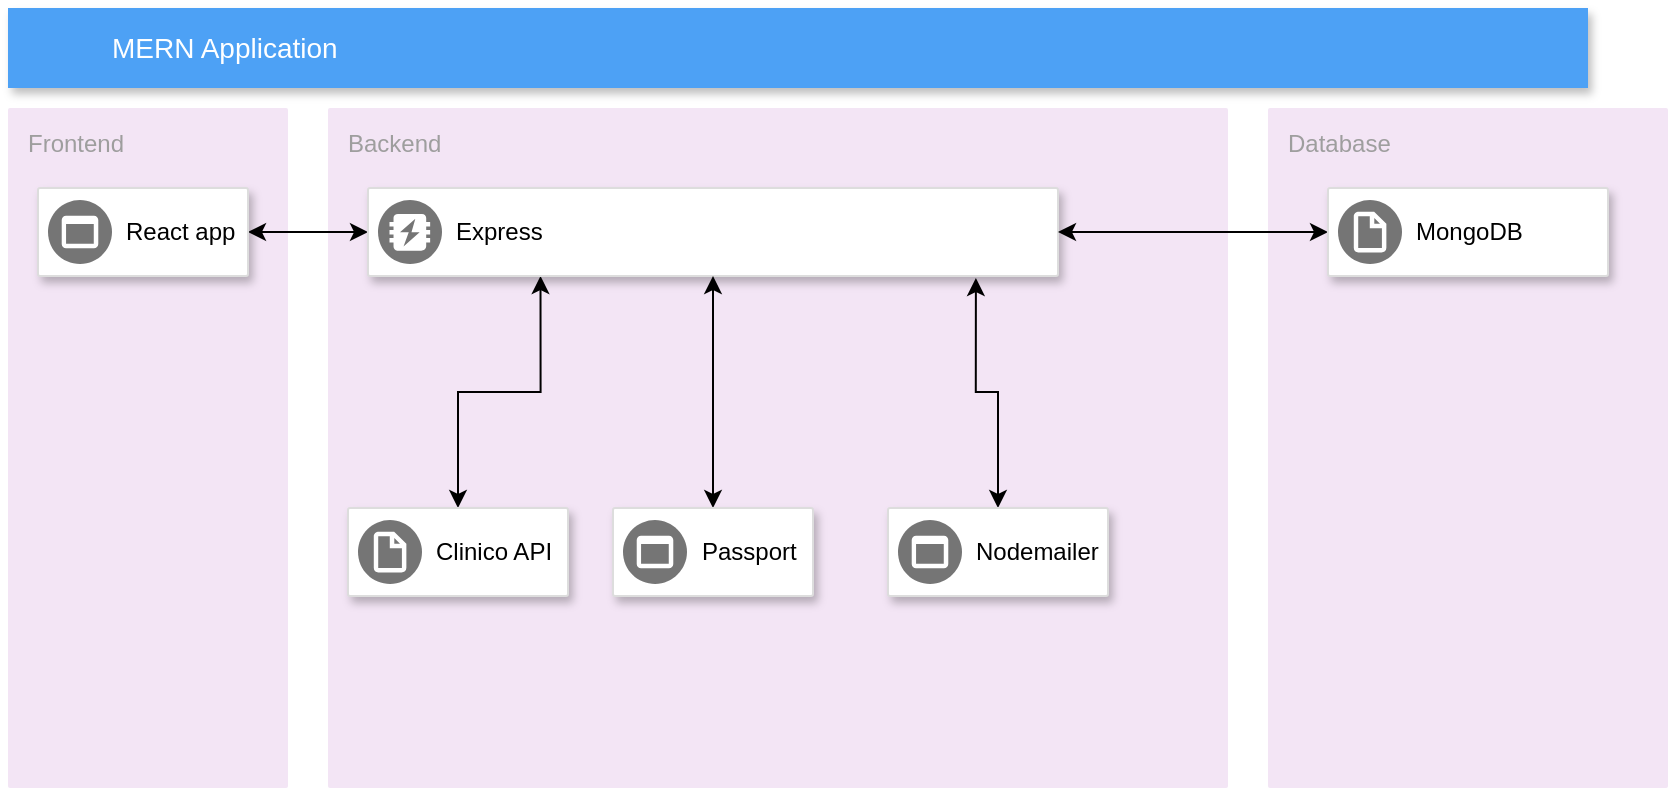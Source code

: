 <mxfile version="13.10.1" type="device"><diagram id="f106602c-feb2-e66a-4537-3a34d633f6aa" name="Page-1"><mxGraphModel dx="1030" dy="595" grid="1" gridSize="10" guides="1" tooltips="1" connect="1" arrows="1" fold="1" page="1" pageScale="1" pageWidth="1169" pageHeight="827" background="#ffffff" math="0" shadow="0"><root><mxCell id="0"/><mxCell id="1" parent="0"/><mxCell id="818" value="MERN Application" style="fillColor=#4DA1F5;strokeColor=none;shadow=1;gradientColor=none;fontSize=14;align=left;spacingLeft=50;fontColor=#ffffff;html=1;" parent="1" vertex="1"><mxGeometry x="220" y="60" width="790" height="40" as="geometry"/></mxCell><mxCell id="GB_Sd73Zm_VoQ3V9-GDu-1017" value="Frontend" style="points=[[0,0,0],[0.25,0,0],[0.5,0,0],[0.75,0,0],[1,0,0],[1,0.25,0],[1,0.5,0],[1,0.75,0],[1,1,0],[0.75,1,0],[0.5,1,0],[0.25,1,0],[0,1,0],[0,0.75,0],[0,0.5,0],[0,0.25,0]];rounded=1;absoluteArcSize=1;arcSize=2;html=1;strokeColor=none;gradientColor=none;shadow=0;dashed=0;fontSize=12;fontColor=#9E9E9E;align=left;verticalAlign=top;spacing=10;spacingTop=-4;fillColor=#F3E5F5;" parent="1" vertex="1"><mxGeometry x="220" y="110" width="140" height="340" as="geometry"/></mxCell><mxCell id="GB_Sd73Zm_VoQ3V9-GDu-1018" value="Backend" style="points=[[0,0,0],[0.25,0,0],[0.5,0,0],[0.75,0,0],[1,0,0],[1,0.25,0],[1,0.5,0],[1,0.75,0],[1,1,0],[0.75,1,0],[0.5,1,0],[0.25,1,0],[0,1,0],[0,0.75,0],[0,0.5,0],[0,0.25,0]];rounded=1;absoluteArcSize=1;arcSize=2;html=1;strokeColor=none;gradientColor=none;shadow=0;dashed=0;fontSize=12;fontColor=#9E9E9E;align=left;verticalAlign=top;spacing=10;spacingTop=-4;fillColor=#F3E5F5;" parent="1" vertex="1"><mxGeometry x="380" y="110" width="450" height="340" as="geometry"/></mxCell><mxCell id="GB_Sd73Zm_VoQ3V9-GDu-1019" value="Database" style="points=[[0,0,0],[0.25,0,0],[0.5,0,0],[0.75,0,0],[1,0,0],[1,0.25,0],[1,0.5,0],[1,0.75,0],[1,1,0],[0.75,1,0],[0.5,1,0],[0.25,1,0],[0,1,0],[0,0.75,0],[0,0.5,0],[0,0.25,0]];rounded=1;absoluteArcSize=1;arcSize=2;html=1;strokeColor=none;gradientColor=none;shadow=0;dashed=0;fontSize=12;fontColor=#9E9E9E;align=left;verticalAlign=top;spacing=10;spacingTop=-4;fillColor=#F3E5F5;" parent="1" vertex="1"><mxGeometry x="850" y="110" width="200" height="340" as="geometry"/></mxCell><mxCell id="r-q3x6jTXLhZf02XiZO2-827" style="edgeStyle=orthogonalEdgeStyle;rounded=0;orthogonalLoop=1;jettySize=auto;html=1;exitX=1;exitY=0.5;exitDx=0;exitDy=0;entryX=0;entryY=0.5;entryDx=0;entryDy=0;startArrow=classic;startFill=1;" edge="1" parent="1" source="GB_Sd73Zm_VoQ3V9-GDu-1020" target="GB_Sd73Zm_VoQ3V9-GDu-1026"><mxGeometry relative="1" as="geometry"/></mxCell><mxCell id="GB_Sd73Zm_VoQ3V9-GDu-1020" value="" style="strokeColor=#dddddd;shadow=1;strokeWidth=1;rounded=1;absoluteArcSize=1;arcSize=2;" parent="1" vertex="1"><mxGeometry x="235" y="150" width="105" height="44" as="geometry"/></mxCell><mxCell id="GB_Sd73Zm_VoQ3V9-GDu-1021" value="React app" style="dashed=0;connectable=0;html=1;fillColor=#757575;strokeColor=none;shape=mxgraph.gcp2.frontend_platform_services;part=1;labelPosition=right;verticalLabelPosition=middle;align=left;verticalAlign=middle;spacingLeft=5;fontSize=12;" parent="GB_Sd73Zm_VoQ3V9-GDu-1020" vertex="1"><mxGeometry y="0.5" width="32" height="32" relative="1" as="geometry"><mxPoint x="5" y="-16" as="offset"/></mxGeometry></mxCell><mxCell id="r-q3x6jTXLhZf02XiZO2-824" style="edgeStyle=orthogonalEdgeStyle;rounded=0;orthogonalLoop=1;jettySize=auto;html=1;exitX=0.5;exitY=0;exitDx=0;exitDy=0;entryX=0.25;entryY=1;entryDx=0;entryDy=0;startArrow=classic;startFill=1;" edge="1" parent="1" source="GB_Sd73Zm_VoQ3V9-GDu-1024" target="GB_Sd73Zm_VoQ3V9-GDu-1026"><mxGeometry relative="1" as="geometry"/></mxCell><mxCell id="GB_Sd73Zm_VoQ3V9-GDu-1024" value="" style="strokeColor=#dddddd;shadow=1;strokeWidth=1;rounded=1;absoluteArcSize=1;arcSize=2;" parent="1" vertex="1"><mxGeometry x="390" y="310" width="110" height="44" as="geometry"/></mxCell><mxCell id="GB_Sd73Zm_VoQ3V9-GDu-1025" value="Clinico API" style="dashed=0;connectable=0;html=1;fillColor=#757575;strokeColor=none;shape=mxgraph.gcp2.virtual_file_system;part=1;labelPosition=right;verticalLabelPosition=middle;align=left;verticalAlign=middle;spacingLeft=5;fontSize=12;" parent="GB_Sd73Zm_VoQ3V9-GDu-1024" vertex="1"><mxGeometry y="0.5" width="32" height="32" relative="1" as="geometry"><mxPoint x="5" y="-16" as="offset"/></mxGeometry></mxCell><mxCell id="GB_Sd73Zm_VoQ3V9-GDu-1026" value="" style="strokeColor=#dddddd;shadow=1;strokeWidth=1;rounded=1;absoluteArcSize=1;arcSize=2;" parent="1" vertex="1"><mxGeometry x="400" y="150" width="345" height="44" as="geometry"/></mxCell><mxCell id="GB_Sd73Zm_VoQ3V9-GDu-1027" value="&lt;div&gt;Express&lt;/div&gt;" style="dashed=0;connectable=0;html=1;fillColor=#757575;strokeColor=none;shape=mxgraph.gcp2.memcache;part=1;labelPosition=right;verticalLabelPosition=middle;align=left;verticalAlign=middle;spacingLeft=5;fontSize=12;" parent="GB_Sd73Zm_VoQ3V9-GDu-1026" vertex="1"><mxGeometry y="0.5" width="32" height="32" relative="1" as="geometry"><mxPoint x="5" y="-16" as="offset"/></mxGeometry></mxCell><mxCell id="r-q3x6jTXLhZf02XiZO2-825" style="edgeStyle=orthogonalEdgeStyle;rounded=0;orthogonalLoop=1;jettySize=auto;html=1;exitX=0.5;exitY=0;exitDx=0;exitDy=0;entryX=0.5;entryY=1;entryDx=0;entryDy=0;startArrow=classic;startFill=1;" edge="1" parent="1" source="r-q3x6jTXLhZf02XiZO2-818" target="GB_Sd73Zm_VoQ3V9-GDu-1026"><mxGeometry relative="1" as="geometry"/></mxCell><mxCell id="r-q3x6jTXLhZf02XiZO2-818" value="" style="strokeColor=#dddddd;shadow=1;strokeWidth=1;rounded=1;absoluteArcSize=1;arcSize=2;" vertex="1" parent="1"><mxGeometry x="522.5" y="310" width="100" height="44" as="geometry"/></mxCell><mxCell id="r-q3x6jTXLhZf02XiZO2-819" value="&lt;div&gt;Passport&lt;/div&gt;" style="dashed=0;connectable=0;html=1;fillColor=#757575;strokeColor=none;shape=mxgraph.gcp2.frontend_platform_services;part=1;labelPosition=right;verticalLabelPosition=middle;align=left;verticalAlign=middle;spacingLeft=5;fontSize=12;" vertex="1" parent="r-q3x6jTXLhZf02XiZO2-818"><mxGeometry y="0.5" width="32" height="32" relative="1" as="geometry"><mxPoint x="5" y="-16" as="offset"/></mxGeometry></mxCell><mxCell id="r-q3x6jTXLhZf02XiZO2-828" style="edgeStyle=orthogonalEdgeStyle;rounded=0;orthogonalLoop=1;jettySize=auto;html=1;exitX=0;exitY=0.5;exitDx=0;exitDy=0;entryX=1;entryY=0.5;entryDx=0;entryDy=0;startArrow=classic;startFill=1;" edge="1" parent="1" source="r-q3x6jTXLhZf02XiZO2-822" target="GB_Sd73Zm_VoQ3V9-GDu-1026"><mxGeometry relative="1" as="geometry"/></mxCell><mxCell id="r-q3x6jTXLhZf02XiZO2-822" value="" style="strokeColor=#dddddd;shadow=1;strokeWidth=1;rounded=1;absoluteArcSize=1;arcSize=2;" vertex="1" parent="1"><mxGeometry x="880" y="150" width="140" height="44" as="geometry"/></mxCell><mxCell id="r-q3x6jTXLhZf02XiZO2-823" value="MongoDB" style="dashed=0;connectable=0;html=1;fillColor=#757575;strokeColor=none;shape=mxgraph.gcp2.virtual_file_system;part=1;labelPosition=right;verticalLabelPosition=middle;align=left;verticalAlign=middle;spacingLeft=5;fontSize=12;" vertex="1" parent="r-q3x6jTXLhZf02XiZO2-822"><mxGeometry y="0.5" width="32" height="32" relative="1" as="geometry"><mxPoint x="5" y="-16" as="offset"/></mxGeometry></mxCell><mxCell id="r-q3x6jTXLhZf02XiZO2-832" style="edgeStyle=orthogonalEdgeStyle;rounded=0;orthogonalLoop=1;jettySize=auto;html=1;exitX=0.5;exitY=0;exitDx=0;exitDy=0;entryX=0.881;entryY=1.023;entryDx=0;entryDy=0;entryPerimeter=0;startArrow=classic;startFill=1;" edge="1" parent="1" source="r-q3x6jTXLhZf02XiZO2-829" target="GB_Sd73Zm_VoQ3V9-GDu-1026"><mxGeometry relative="1" as="geometry"/></mxCell><mxCell id="r-q3x6jTXLhZf02XiZO2-829" value="" style="strokeColor=#dddddd;shadow=1;strokeWidth=1;rounded=1;absoluteArcSize=1;arcSize=2;" vertex="1" parent="1"><mxGeometry x="660" y="310" width="110" height="44" as="geometry"/></mxCell><mxCell id="r-q3x6jTXLhZf02XiZO2-830" value="Nodemailer" style="dashed=0;connectable=0;html=1;fillColor=#757575;strokeColor=none;shape=mxgraph.gcp2.frontend_platform_services;part=1;labelPosition=right;verticalLabelPosition=middle;align=left;verticalAlign=middle;spacingLeft=5;fontSize=12;" vertex="1" parent="r-q3x6jTXLhZf02XiZO2-829"><mxGeometry y="0.5" width="32" height="32" relative="1" as="geometry"><mxPoint x="5" y="-16" as="offset"/></mxGeometry></mxCell></root></mxGraphModel></diagram></mxfile>